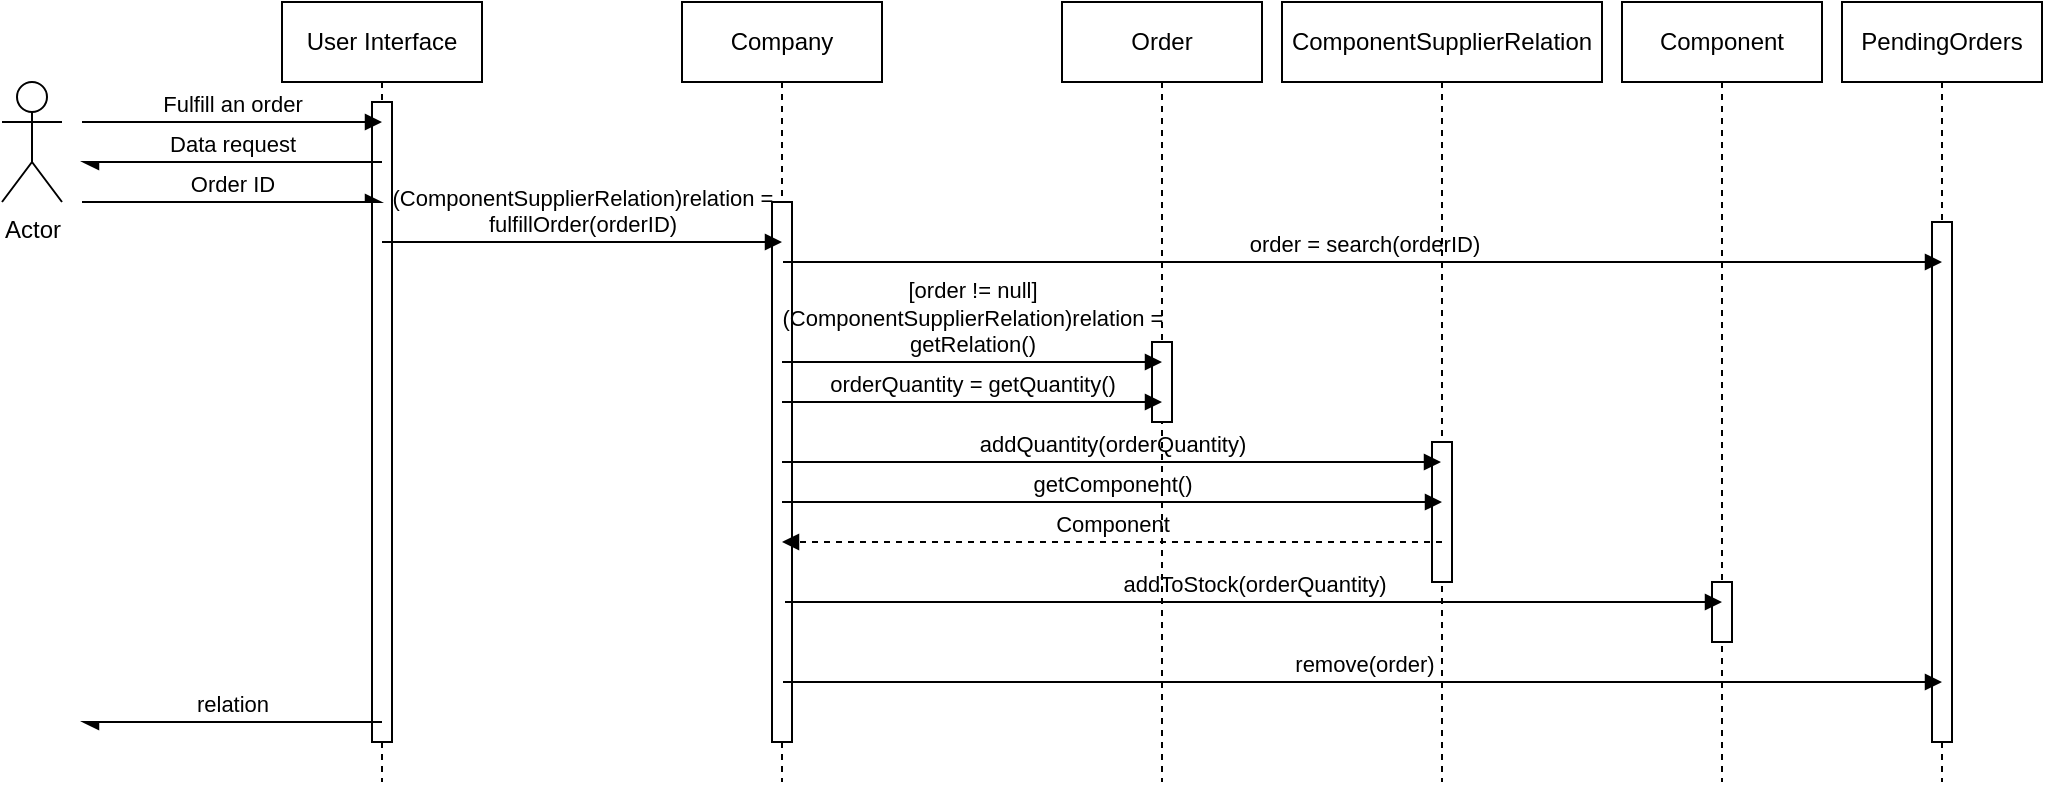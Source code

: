 <mxfile version="13.9.1" type="device"><diagram id="9G5TNk7YYIrTwzDNnOgZ" name="Page-1"><mxGraphModel dx="1422" dy="813" grid="1" gridSize="10" guides="1" tooltips="1" connect="1" arrows="1" fold="1" page="1" pageScale="1" pageWidth="850" pageHeight="1100" math="0" shadow="0"><root><mxCell id="0"/><mxCell id="1" parent="0"/><mxCell id="1F3NW3wbOuWXxOUy1tRW-1" value="Actor" style="shape=umlActor;verticalLabelPosition=bottom;verticalAlign=top;html=1;fillColor=none;" vertex="1" parent="1"><mxGeometry x="80" y="470" width="30" height="60" as="geometry"/></mxCell><mxCell id="1F3NW3wbOuWXxOUy1tRW-2" value="Company" style="shape=umlLifeline;perimeter=lifelinePerimeter;whiteSpace=wrap;html=1;container=1;collapsible=0;recursiveResize=0;outlineConnect=0;fillColor=none;" vertex="1" parent="1"><mxGeometry x="420" y="430" width="100" height="390" as="geometry"/></mxCell><mxCell id="1F3NW3wbOuWXxOUy1tRW-3" value="" style="html=1;points=[];perimeter=orthogonalPerimeter;fontFamily=Helvetica;" vertex="1" parent="1F3NW3wbOuWXxOUy1tRW-2"><mxGeometry x="45" y="100" width="10" height="270" as="geometry"/></mxCell><mxCell id="1F3NW3wbOuWXxOUy1tRW-4" value="PendingOrders" style="shape=umlLifeline;perimeter=lifelinePerimeter;whiteSpace=wrap;html=1;container=1;collapsible=0;recursiveResize=0;outlineConnect=0;fillColor=none;" vertex="1" parent="1"><mxGeometry x="1000" y="430" width="100" height="390" as="geometry"/></mxCell><mxCell id="1F3NW3wbOuWXxOUy1tRW-5" value="" style="html=1;points=[];perimeter=orthogonalPerimeter;fontFamily=Helvetica;" vertex="1" parent="1F3NW3wbOuWXxOUy1tRW-4"><mxGeometry x="45" y="110" width="10" height="260" as="geometry"/></mxCell><mxCell id="1F3NW3wbOuWXxOUy1tRW-6" value="User Interface" style="shape=umlLifeline;perimeter=lifelinePerimeter;whiteSpace=wrap;html=1;container=1;collapsible=0;recursiveResize=0;outlineConnect=0;" vertex="1" parent="1"><mxGeometry x="220" y="430" width="100" height="390" as="geometry"/></mxCell><mxCell id="1F3NW3wbOuWXxOUy1tRW-7" value="" style="html=1;points=[];perimeter=orthogonalPerimeter;" vertex="1" parent="1F3NW3wbOuWXxOUy1tRW-6"><mxGeometry x="45" y="50" width="10" height="320" as="geometry"/></mxCell><mxCell id="1F3NW3wbOuWXxOUy1tRW-8" value="Fulfill an order" style="html=1;verticalAlign=bottom;startArrow=none;startFill=0;endArrow=block;startSize=8;fontFamily=Helvetica;labelBackgroundColor=none;" edge="1" parent="1"><mxGeometry width="60" relative="1" as="geometry"><mxPoint x="120" y="490" as="sourcePoint"/><mxPoint x="270" y="490" as="targetPoint"/></mxGeometry></mxCell><mxCell id="1F3NW3wbOuWXxOUy1tRW-9" value="Order ID" style="html=1;verticalAlign=bottom;endArrow=async;fontFamily=Helvetica;endFill=1;labelBackgroundColor=none;" edge="1" parent="1"><mxGeometry width="80" relative="1" as="geometry"><mxPoint x="120" y="530" as="sourcePoint"/><mxPoint x="270" y="530" as="targetPoint"/></mxGeometry></mxCell><mxCell id="1F3NW3wbOuWXxOUy1tRW-10" value="Data request" style="html=1;verticalAlign=bottom;endArrow=async;fontFamily=Helvetica;endFill=1;labelBackgroundColor=none;" edge="1" parent="1"><mxGeometry width="80" relative="1" as="geometry"><mxPoint x="270" y="510" as="sourcePoint"/><mxPoint x="120" y="510" as="targetPoint"/></mxGeometry></mxCell><mxCell id="1F3NW3wbOuWXxOUy1tRW-11" value="relation" style="html=1;verticalAlign=bottom;endArrow=async;fontFamily=Helvetica;endFill=1;labelBackgroundColor=none;" edge="1" parent="1"><mxGeometry width="80" relative="1" as="geometry"><mxPoint x="270" y="790" as="sourcePoint"/><mxPoint x="120" y="790" as="targetPoint"/></mxGeometry></mxCell><mxCell id="1F3NW3wbOuWXxOUy1tRW-17" value="Order" style="shape=umlLifeline;perimeter=lifelinePerimeter;whiteSpace=wrap;html=1;container=1;collapsible=0;recursiveResize=0;outlineConnect=0;" vertex="1" parent="1"><mxGeometry x="610" y="430" width="100" height="390" as="geometry"/></mxCell><mxCell id="1F3NW3wbOuWXxOUy1tRW-18" value="" style="html=1;points=[];perimeter=orthogonalPerimeter;" vertex="1" parent="1F3NW3wbOuWXxOUy1tRW-17"><mxGeometry x="45" y="170" width="10" height="40" as="geometry"/></mxCell><mxCell id="1F3NW3wbOuWXxOUy1tRW-22" value="ComponentSupplierRelation" style="shape=umlLifeline;perimeter=lifelinePerimeter;whiteSpace=wrap;html=1;container=1;collapsible=0;recursiveResize=0;outlineConnect=0;" vertex="1" parent="1"><mxGeometry x="720" y="430" width="160" height="390" as="geometry"/></mxCell><mxCell id="1F3NW3wbOuWXxOUy1tRW-23" value="" style="html=1;points=[];perimeter=orthogonalPerimeter;" vertex="1" parent="1F3NW3wbOuWXxOUy1tRW-22"><mxGeometry x="75" y="220" width="10" height="70" as="geometry"/></mxCell><mxCell id="1F3NW3wbOuWXxOUy1tRW-24" value="&lt;div&gt;(ComponentSupplierRelation)relation = &lt;br&gt;&lt;/div&gt;&lt;div&gt;fulfillOrder(orderID)&lt;br&gt;&lt;/div&gt;" style="html=1;verticalAlign=bottom;endArrow=block;fontFamily=Helvetica;labelBackgroundColor=none;" edge="1" parent="1"><mxGeometry width="80" relative="1" as="geometry"><mxPoint x="270" y="550" as="sourcePoint"/><mxPoint x="470" y="550" as="targetPoint"/></mxGeometry></mxCell><mxCell id="1F3NW3wbOuWXxOUy1tRW-30" value="Component" style="shape=umlLifeline;perimeter=lifelinePerimeter;whiteSpace=wrap;html=1;container=1;collapsible=0;recursiveResize=0;outlineConnect=0;" vertex="1" parent="1"><mxGeometry x="890" y="430" width="100" height="390" as="geometry"/></mxCell><mxCell id="1F3NW3wbOuWXxOUy1tRW-31" value="" style="html=1;points=[];perimeter=orthogonalPerimeter;" vertex="1" parent="1F3NW3wbOuWXxOUy1tRW-30"><mxGeometry x="45" y="290" width="10" height="30" as="geometry"/></mxCell><mxCell id="1F3NW3wbOuWXxOUy1tRW-34" value="&lt;div&gt;[order != null]&lt;br&gt;&lt;/div&gt;&lt;div&gt;(ComponentSupplierRelation)relation = &lt;br&gt;&lt;/div&gt;&lt;div&gt;getRelation()&lt;/div&gt;" style="html=1;verticalAlign=bottom;endArrow=block;fontFamily=Helvetica;labelBackgroundColor=none;" edge="1" parent="1"><mxGeometry width="80" relative="1" as="geometry"><mxPoint x="470" y="610" as="sourcePoint"/><mxPoint x="660" y="610" as="targetPoint"/></mxGeometry></mxCell><mxCell id="1F3NW3wbOuWXxOUy1tRW-35" value="orderQuantity = getQuantity()" style="html=1;verticalAlign=bottom;endArrow=block;fontFamily=Helvetica;labelBackgroundColor=none;" edge="1" parent="1"><mxGeometry width="80" relative="1" as="geometry"><mxPoint x="470" y="630" as="sourcePoint"/><mxPoint x="660" y="630" as="targetPoint"/></mxGeometry></mxCell><mxCell id="1F3NW3wbOuWXxOUy1tRW-37" value="getComponent()" style="html=1;verticalAlign=bottom;endArrow=block;fontFamily=Helvetica;labelBackgroundColor=none;" edge="1" parent="1"><mxGeometry width="80" relative="1" as="geometry"><mxPoint x="470" y="680" as="sourcePoint"/><mxPoint x="800" y="680" as="targetPoint"/></mxGeometry></mxCell><mxCell id="1F3NW3wbOuWXxOUy1tRW-41" value="order = search(orderID)" style="html=1;verticalAlign=bottom;endArrow=block;fontFamily=Helvetica;labelBackgroundColor=none;" edge="1" parent="1"><mxGeometry width="80" relative="1" as="geometry"><mxPoint x="470.5" y="560" as="sourcePoint"/><mxPoint x="1050" y="560" as="targetPoint"/></mxGeometry></mxCell><mxCell id="1F3NW3wbOuWXxOUy1tRW-42" value="addQuantity(orderQuantity)" style="html=1;verticalAlign=bottom;endArrow=block;fontFamily=Helvetica;labelBackgroundColor=none;" edge="1" parent="1"><mxGeometry width="80" relative="1" as="geometry"><mxPoint x="470" y="660" as="sourcePoint"/><mxPoint x="799.5" y="660" as="targetPoint"/></mxGeometry></mxCell><mxCell id="1F3NW3wbOuWXxOUy1tRW-43" value="Component" style="html=1;verticalAlign=bottom;endArrow=block;fontFamily=Helvetica;dashed=1;labelBackgroundColor=none;" edge="1" parent="1"><mxGeometry width="80" relative="1" as="geometry"><mxPoint x="800" y="700" as="sourcePoint"/><mxPoint x="470" y="700" as="targetPoint"/></mxGeometry></mxCell><mxCell id="1F3NW3wbOuWXxOUy1tRW-44" value="addToStock(orderQuantity)" style="html=1;verticalAlign=bottom;endArrow=block;fontFamily=Helvetica;labelBackgroundColor=none;" edge="1" parent="1"><mxGeometry width="80" relative="1" as="geometry"><mxPoint x="471.5" y="730" as="sourcePoint"/><mxPoint x="940" y="730" as="targetPoint"/></mxGeometry></mxCell><mxCell id="1F3NW3wbOuWXxOUy1tRW-45" value="remove(order)" style="html=1;verticalAlign=bottom;endArrow=block;fontFamily=Helvetica;labelBackgroundColor=none;" edge="1" parent="1"><mxGeometry width="80" relative="1" as="geometry"><mxPoint x="470.5" y="770" as="sourcePoint"/><mxPoint x="1050" y="770" as="targetPoint"/><Array as="points"><mxPoint x="610.5" y="770"/></Array></mxGeometry></mxCell></root></mxGraphModel></diagram></mxfile>